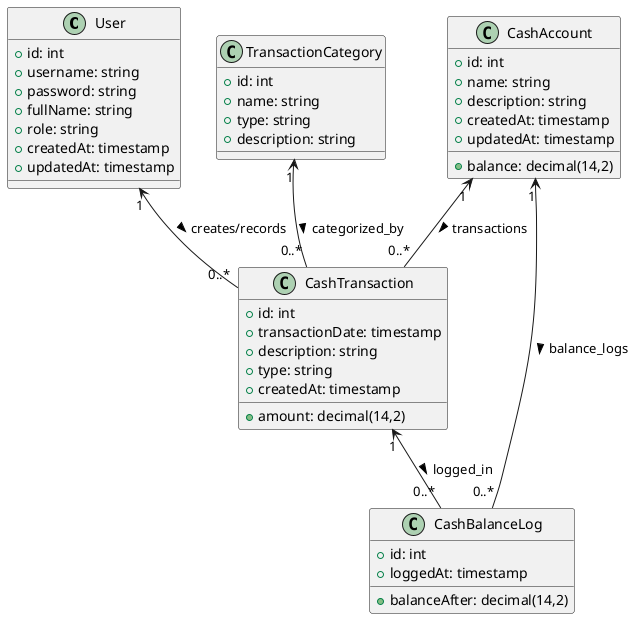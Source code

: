 @startuml
' Definisi class User
class User {
  +id: int
  +username: string
  +password: string
  +fullName: string
  +role: string
  +createdAt: timestamp
  +updatedAt: timestamp
}

' Definisi class CashAccount
class CashAccount {
  +id: int
  +name: string
  +description: string
  +balance: decimal(14,2)
  +createdAt: timestamp
  +updatedAt: timestamp
}

' Definisi class TransactionCategory
class TransactionCategory {
  +id: int
  +name: string
  +type: string
  +description: string
}

' Definisi class CashTransaction
class CashTransaction {
  +id: int
  +transactionDate: timestamp
  +amount: decimal(14,2)
  +description: string
  +type: string
  +createdAt: timestamp
}

' Definisi class CashBalanceLog
class CashBalanceLog {
  +id: int
  +balanceAfter: decimal(14,2)
  +loggedAt: timestamp
}

' Relasi antar class

User "1" <-- "0..*" CashTransaction : creates/records >
CashAccount "1" <-- "0..*" CashTransaction : transactions >
CashAccount "1" <-- "0..*" CashBalanceLog : balance_logs >
TransactionCategory "1" <-- "0..*" CashTransaction : categorized_by >
CashTransaction "1" <-- "0..*" CashBalanceLog : logged_in >

@enduml
